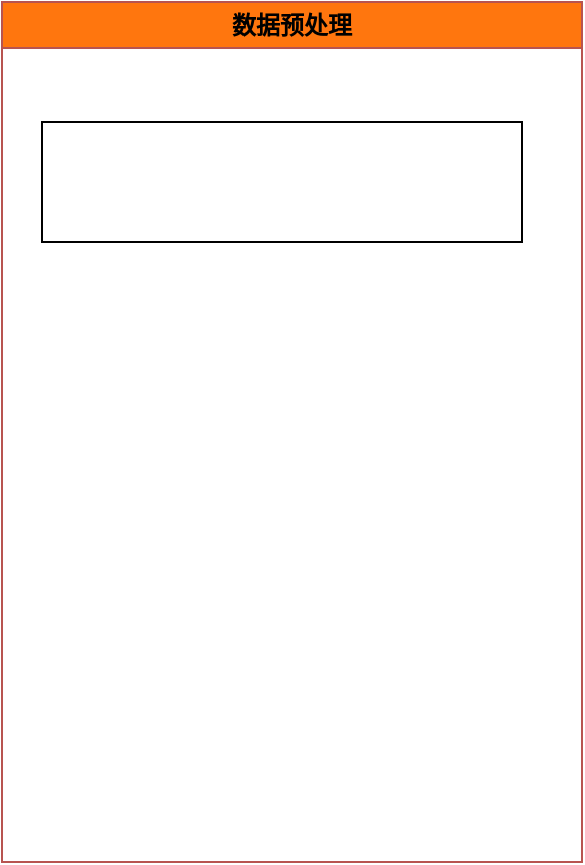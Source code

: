 <mxfile version="28.2.8">
  <diagram id="prtHgNgQTEPvFCAcTncT" name="Page-1">
    <mxGraphModel dx="2253" dy="751" grid="1" gridSize="10" guides="1" tooltips="1" connect="1" arrows="1" fold="1" page="1" pageScale="1" pageWidth="827" pageHeight="1169" math="0" shadow="0">
      <root>
        <mxCell id="0" />
        <mxCell id="1" parent="0" />
        <mxCell id="JUUDRVt-LdXzEg9T9BQQ-7" value="数据预处理" style="swimlane;whiteSpace=wrap;html=1;fillColor=#FF760E;strokeColor=#b85450;rounded=0;shadow=0;glass=0;" vertex="1" parent="1">
          <mxGeometry x="-230" y="120" width="290" height="430" as="geometry" />
        </mxCell>
        <mxCell id="JUUDRVt-LdXzEg9T9BQQ-9" value="" style="rounded=0;whiteSpace=wrap;html=1;" vertex="1" parent="JUUDRVt-LdXzEg9T9BQQ-7">
          <mxGeometry x="20" y="60" width="240" height="60" as="geometry" />
        </mxCell>
      </root>
    </mxGraphModel>
  </diagram>
</mxfile>
